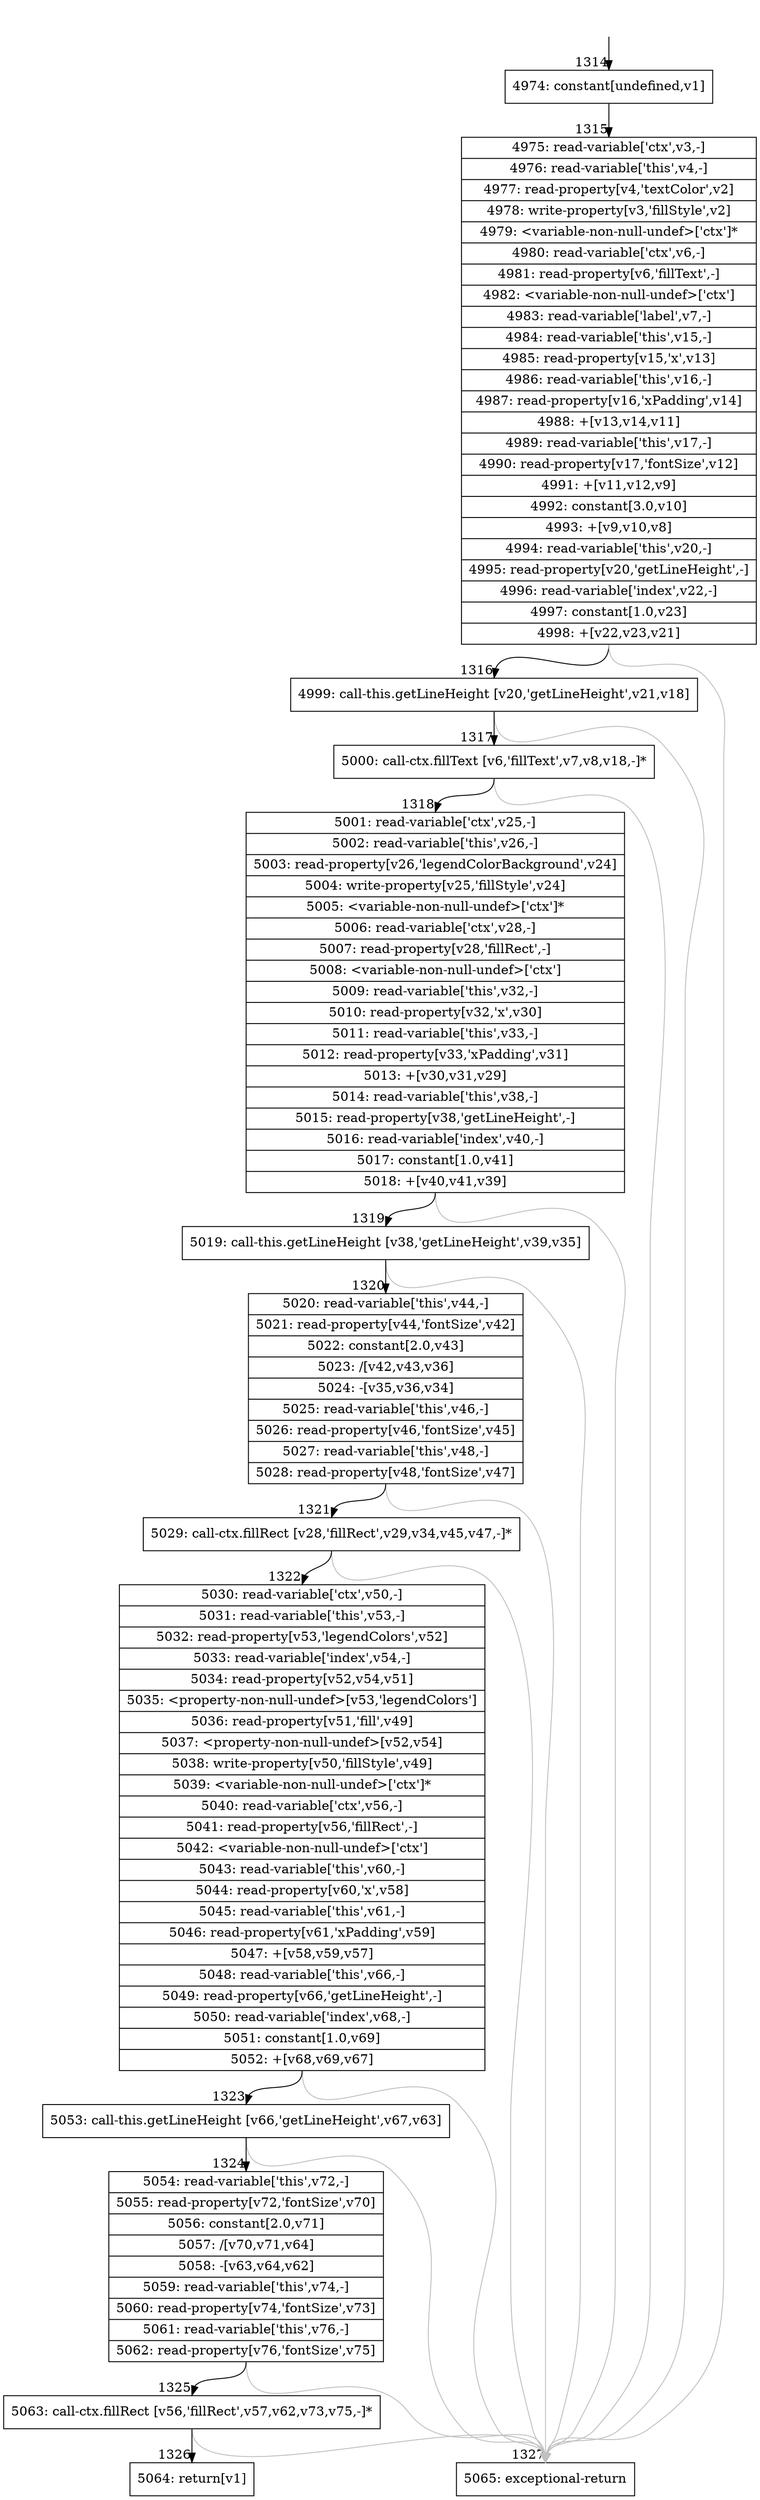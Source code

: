 digraph {
rankdir="TD"
BB_entry135[shape=none,label=""];
BB_entry135 -> BB1314 [tailport=s, headport=n, headlabel="    1314"]
BB1314 [shape=record label="{4974: constant[undefined,v1]}" ] 
BB1314 -> BB1315 [tailport=s, headport=n, headlabel="      1315"]
BB1315 [shape=record label="{4975: read-variable['ctx',v3,-]|4976: read-variable['this',v4,-]|4977: read-property[v4,'textColor',v2]|4978: write-property[v3,'fillStyle',v2]|4979: \<variable-non-null-undef\>['ctx']*|4980: read-variable['ctx',v6,-]|4981: read-property[v6,'fillText',-]|4982: \<variable-non-null-undef\>['ctx']|4983: read-variable['label',v7,-]|4984: read-variable['this',v15,-]|4985: read-property[v15,'x',v13]|4986: read-variable['this',v16,-]|4987: read-property[v16,'xPadding',v14]|4988: +[v13,v14,v11]|4989: read-variable['this',v17,-]|4990: read-property[v17,'fontSize',v12]|4991: +[v11,v12,v9]|4992: constant[3.0,v10]|4993: +[v9,v10,v8]|4994: read-variable['this',v20,-]|4995: read-property[v20,'getLineHeight',-]|4996: read-variable['index',v22,-]|4997: constant[1.0,v23]|4998: +[v22,v23,v21]}" ] 
BB1315 -> BB1316 [tailport=s, headport=n, headlabel="      1316"]
BB1315 -> BB1327 [tailport=s, headport=n, color=gray, headlabel="      1327"]
BB1316 [shape=record label="{4999: call-this.getLineHeight [v20,'getLineHeight',v21,v18]}" ] 
BB1316 -> BB1317 [tailport=s, headport=n, headlabel="      1317"]
BB1316 -> BB1327 [tailport=s, headport=n, color=gray]
BB1317 [shape=record label="{5000: call-ctx.fillText [v6,'fillText',v7,v8,v18,-]*}" ] 
BB1317 -> BB1318 [tailport=s, headport=n, headlabel="      1318"]
BB1317 -> BB1327 [tailport=s, headport=n, color=gray]
BB1318 [shape=record label="{5001: read-variable['ctx',v25,-]|5002: read-variable['this',v26,-]|5003: read-property[v26,'legendColorBackground',v24]|5004: write-property[v25,'fillStyle',v24]|5005: \<variable-non-null-undef\>['ctx']*|5006: read-variable['ctx',v28,-]|5007: read-property[v28,'fillRect',-]|5008: \<variable-non-null-undef\>['ctx']|5009: read-variable['this',v32,-]|5010: read-property[v32,'x',v30]|5011: read-variable['this',v33,-]|5012: read-property[v33,'xPadding',v31]|5013: +[v30,v31,v29]|5014: read-variable['this',v38,-]|5015: read-property[v38,'getLineHeight',-]|5016: read-variable['index',v40,-]|5017: constant[1.0,v41]|5018: +[v40,v41,v39]}" ] 
BB1318 -> BB1319 [tailport=s, headport=n, headlabel="      1319"]
BB1318 -> BB1327 [tailport=s, headport=n, color=gray]
BB1319 [shape=record label="{5019: call-this.getLineHeight [v38,'getLineHeight',v39,v35]}" ] 
BB1319 -> BB1320 [tailport=s, headport=n, headlabel="      1320"]
BB1319 -> BB1327 [tailport=s, headport=n, color=gray]
BB1320 [shape=record label="{5020: read-variable['this',v44,-]|5021: read-property[v44,'fontSize',v42]|5022: constant[2.0,v43]|5023: /[v42,v43,v36]|5024: -[v35,v36,v34]|5025: read-variable['this',v46,-]|5026: read-property[v46,'fontSize',v45]|5027: read-variable['this',v48,-]|5028: read-property[v48,'fontSize',v47]}" ] 
BB1320 -> BB1321 [tailport=s, headport=n, headlabel="      1321"]
BB1320 -> BB1327 [tailport=s, headport=n, color=gray]
BB1321 [shape=record label="{5029: call-ctx.fillRect [v28,'fillRect',v29,v34,v45,v47,-]*}" ] 
BB1321 -> BB1322 [tailport=s, headport=n, headlabel="      1322"]
BB1321 -> BB1327 [tailport=s, headport=n, color=gray]
BB1322 [shape=record label="{5030: read-variable['ctx',v50,-]|5031: read-variable['this',v53,-]|5032: read-property[v53,'legendColors',v52]|5033: read-variable['index',v54,-]|5034: read-property[v52,v54,v51]|5035: \<property-non-null-undef\>[v53,'legendColors']|5036: read-property[v51,'fill',v49]|5037: \<property-non-null-undef\>[v52,v54]|5038: write-property[v50,'fillStyle',v49]|5039: \<variable-non-null-undef\>['ctx']*|5040: read-variable['ctx',v56,-]|5041: read-property[v56,'fillRect',-]|5042: \<variable-non-null-undef\>['ctx']|5043: read-variable['this',v60,-]|5044: read-property[v60,'x',v58]|5045: read-variable['this',v61,-]|5046: read-property[v61,'xPadding',v59]|5047: +[v58,v59,v57]|5048: read-variable['this',v66,-]|5049: read-property[v66,'getLineHeight',-]|5050: read-variable['index',v68,-]|5051: constant[1.0,v69]|5052: +[v68,v69,v67]}" ] 
BB1322 -> BB1323 [tailport=s, headport=n, headlabel="      1323"]
BB1322 -> BB1327 [tailport=s, headport=n, color=gray]
BB1323 [shape=record label="{5053: call-this.getLineHeight [v66,'getLineHeight',v67,v63]}" ] 
BB1323 -> BB1324 [tailport=s, headport=n, headlabel="      1324"]
BB1323 -> BB1327 [tailport=s, headport=n, color=gray]
BB1324 [shape=record label="{5054: read-variable['this',v72,-]|5055: read-property[v72,'fontSize',v70]|5056: constant[2.0,v71]|5057: /[v70,v71,v64]|5058: -[v63,v64,v62]|5059: read-variable['this',v74,-]|5060: read-property[v74,'fontSize',v73]|5061: read-variable['this',v76,-]|5062: read-property[v76,'fontSize',v75]}" ] 
BB1324 -> BB1325 [tailport=s, headport=n, headlabel="      1325"]
BB1324 -> BB1327 [tailport=s, headport=n, color=gray]
BB1325 [shape=record label="{5063: call-ctx.fillRect [v56,'fillRect',v57,v62,v73,v75,-]*}" ] 
BB1325 -> BB1326 [tailport=s, headport=n, headlabel="      1326"]
BB1325 -> BB1327 [tailport=s, headport=n, color=gray]
BB1326 [shape=record label="{5064: return[v1]}" ] 
BB1327 [shape=record label="{5065: exceptional-return}" ] 
//#$~ 1449
}
